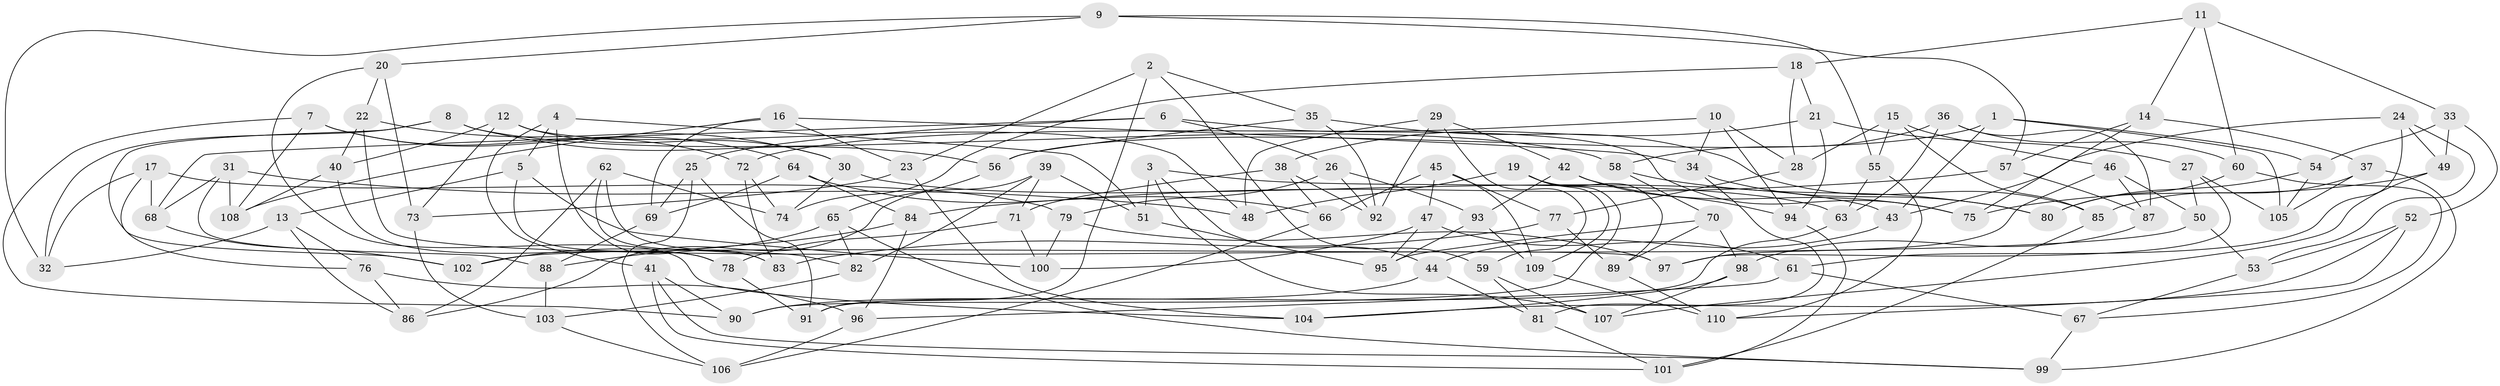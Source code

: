 // coarse degree distribution, {6: 0.5652173913043478, 4: 0.4057971014492754, 5: 0.028985507246376812}
// Generated by graph-tools (version 1.1) at 2025/42/03/06/25 10:42:22]
// undirected, 110 vertices, 220 edges
graph export_dot {
graph [start="1"]
  node [color=gray90,style=filled];
  1;
  2;
  3;
  4;
  5;
  6;
  7;
  8;
  9;
  10;
  11;
  12;
  13;
  14;
  15;
  16;
  17;
  18;
  19;
  20;
  21;
  22;
  23;
  24;
  25;
  26;
  27;
  28;
  29;
  30;
  31;
  32;
  33;
  34;
  35;
  36;
  37;
  38;
  39;
  40;
  41;
  42;
  43;
  44;
  45;
  46;
  47;
  48;
  49;
  50;
  51;
  52;
  53;
  54;
  55;
  56;
  57;
  58;
  59;
  60;
  61;
  62;
  63;
  64;
  65;
  66;
  67;
  68;
  69;
  70;
  71;
  72;
  73;
  74;
  75;
  76;
  77;
  78;
  79;
  80;
  81;
  82;
  83;
  84;
  85;
  86;
  87;
  88;
  89;
  90;
  91;
  92;
  93;
  94;
  95;
  96;
  97;
  98;
  99;
  100;
  101;
  102;
  103;
  104;
  105;
  106;
  107;
  108;
  109;
  110;
  1 -- 54;
  1 -- 56;
  1 -- 105;
  1 -- 43;
  2 -- 23;
  2 -- 91;
  2 -- 59;
  2 -- 35;
  3 -- 63;
  3 -- 44;
  3 -- 51;
  3 -- 107;
  4 -- 5;
  4 -- 83;
  4 -- 41;
  4 -- 51;
  5 -- 100;
  5 -- 78;
  5 -- 13;
  6 -- 25;
  6 -- 68;
  6 -- 26;
  6 -- 75;
  7 -- 90;
  7 -- 72;
  7 -- 64;
  7 -- 108;
  8 -- 56;
  8 -- 58;
  8 -- 102;
  8 -- 32;
  9 -- 32;
  9 -- 20;
  9 -- 55;
  9 -- 57;
  10 -- 72;
  10 -- 94;
  10 -- 28;
  10 -- 34;
  11 -- 33;
  11 -- 14;
  11 -- 60;
  11 -- 18;
  12 -- 48;
  12 -- 73;
  12 -- 30;
  12 -- 40;
  13 -- 32;
  13 -- 76;
  13 -- 86;
  14 -- 57;
  14 -- 37;
  14 -- 75;
  15 -- 55;
  15 -- 46;
  15 -- 85;
  15 -- 28;
  16 -- 34;
  16 -- 23;
  16 -- 69;
  16 -- 108;
  17 -- 32;
  17 -- 76;
  17 -- 79;
  17 -- 68;
  18 -- 21;
  18 -- 28;
  18 -- 74;
  19 -- 90;
  19 -- 89;
  19 -- 48;
  19 -- 109;
  20 -- 73;
  20 -- 22;
  20 -- 104;
  21 -- 27;
  21 -- 38;
  21 -- 94;
  22 -- 40;
  22 -- 97;
  22 -- 30;
  23 -- 104;
  23 -- 73;
  24 -- 49;
  24 -- 61;
  24 -- 53;
  24 -- 43;
  25 -- 69;
  25 -- 106;
  25 -- 91;
  26 -- 92;
  26 -- 93;
  26 -- 79;
  27 -- 50;
  27 -- 97;
  27 -- 105;
  28 -- 77;
  29 -- 59;
  29 -- 48;
  29 -- 92;
  29 -- 42;
  30 -- 43;
  30 -- 74;
  31 -- 108;
  31 -- 88;
  31 -- 68;
  31 -- 48;
  33 -- 52;
  33 -- 49;
  33 -- 54;
  34 -- 80;
  34 -- 81;
  35 -- 92;
  35 -- 85;
  35 -- 56;
  36 -- 60;
  36 -- 87;
  36 -- 58;
  36 -- 63;
  37 -- 85;
  37 -- 99;
  37 -- 105;
  38 -- 92;
  38 -- 71;
  38 -- 66;
  39 -- 82;
  39 -- 71;
  39 -- 51;
  39 -- 86;
  40 -- 78;
  40 -- 108;
  41 -- 99;
  41 -- 101;
  41 -- 90;
  42 -- 75;
  42 -- 93;
  42 -- 94;
  43 -- 44;
  44 -- 81;
  44 -- 90;
  45 -- 77;
  45 -- 109;
  45 -- 47;
  45 -- 66;
  46 -- 87;
  46 -- 50;
  46 -- 97;
  47 -- 61;
  47 -- 95;
  47 -- 100;
  49 -- 107;
  49 -- 75;
  50 -- 102;
  50 -- 53;
  51 -- 95;
  52 -- 104;
  52 -- 53;
  52 -- 110;
  53 -- 67;
  54 -- 80;
  54 -- 105;
  55 -- 110;
  55 -- 63;
  56 -- 65;
  57 -- 84;
  57 -- 87;
  58 -- 80;
  58 -- 70;
  59 -- 107;
  59 -- 81;
  60 -- 80;
  60 -- 67;
  61 -- 96;
  61 -- 67;
  62 -- 74;
  62 -- 82;
  62 -- 83;
  62 -- 86;
  63 -- 91;
  64 -- 69;
  64 -- 66;
  64 -- 84;
  65 -- 82;
  65 -- 99;
  65 -- 102;
  66 -- 106;
  67 -- 99;
  68 -- 102;
  69 -- 88;
  70 -- 98;
  70 -- 89;
  70 -- 95;
  71 -- 100;
  71 -- 78;
  72 -- 83;
  72 -- 74;
  73 -- 103;
  76 -- 86;
  76 -- 96;
  77 -- 89;
  77 -- 83;
  78 -- 91;
  79 -- 97;
  79 -- 100;
  81 -- 101;
  82 -- 103;
  84 -- 88;
  84 -- 96;
  85 -- 101;
  87 -- 98;
  88 -- 103;
  89 -- 110;
  93 -- 95;
  93 -- 109;
  94 -- 101;
  96 -- 106;
  98 -- 104;
  98 -- 107;
  103 -- 106;
  109 -- 110;
}
